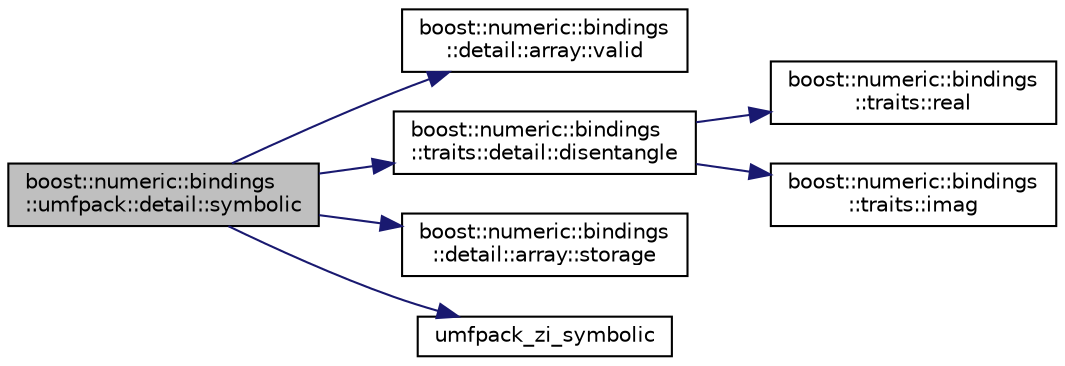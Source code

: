 digraph "boost::numeric::bindings::umfpack::detail::symbolic"
{
  edge [fontname="Helvetica",fontsize="10",labelfontname="Helvetica",labelfontsize="10"];
  node [fontname="Helvetica",fontsize="10",shape=record];
  rankdir="LR";
  Node209 [label="boost::numeric::bindings\l::umfpack::detail::symbolic",height=0.2,width=0.4,color="black", fillcolor="grey75", style="filled", fontcolor="black"];
  Node209 -> Node210 [color="midnightblue",fontsize="10",style="solid",fontname="Helvetica"];
  Node210 [label="boost::numeric::bindings\l::detail::array::valid",height=0.2,width=0.4,color="black", fillcolor="white", style="filled",URL="$dc/d6f/classboost_1_1numeric_1_1bindings_1_1detail_1_1array.html#a2663e7568256e96264861700f2237728"];
  Node209 -> Node211 [color="midnightblue",fontsize="10",style="solid",fontname="Helvetica"];
  Node211 [label="boost::numeric::bindings\l::traits::detail::disentangle",height=0.2,width=0.4,color="black", fillcolor="white", style="filled",URL="$da/db9/namespaceboost_1_1numeric_1_1bindings_1_1traits_1_1detail.html#ae26dbe0913c570b55dfc07ba7e2479ae"];
  Node211 -> Node212 [color="midnightblue",fontsize="10",style="solid",fontname="Helvetica"];
  Node212 [label="boost::numeric::bindings\l::traits::real",height=0.2,width=0.4,color="black", fillcolor="white", style="filled",URL="$d1/d51/namespaceboost_1_1numeric_1_1bindings_1_1traits.html#a66bbecab037d720ac6ce66fcd0c07a5e"];
  Node211 -> Node213 [color="midnightblue",fontsize="10",style="solid",fontname="Helvetica"];
  Node213 [label="boost::numeric::bindings\l::traits::imag",height=0.2,width=0.4,color="black", fillcolor="white", style="filled",URL="$d1/d51/namespaceboost_1_1numeric_1_1bindings_1_1traits.html#a3111566b8a03b5858092b5e7f1e2d460"];
  Node209 -> Node214 [color="midnightblue",fontsize="10",style="solid",fontname="Helvetica"];
  Node214 [label="boost::numeric::bindings\l::detail::array::storage",height=0.2,width=0.4,color="black", fillcolor="white", style="filled",URL="$dc/d6f/classboost_1_1numeric_1_1bindings_1_1detail_1_1array.html#a75434772764126db923d281f6dd47000"];
  Node209 -> Node215 [color="midnightblue",fontsize="10",style="solid",fontname="Helvetica"];
  Node215 [label="umfpack_zi_symbolic",height=0.2,width=0.4,color="black", fillcolor="white", style="filled",URL="$d4/d0b/3rd_party_2_suite_sparse_2_u_m_f_p_a_c_k_2_include_2umfpack__symbolic_8h.html#ac7de99ba7188e3ec70b44d4ca0d4ab75"];
}
